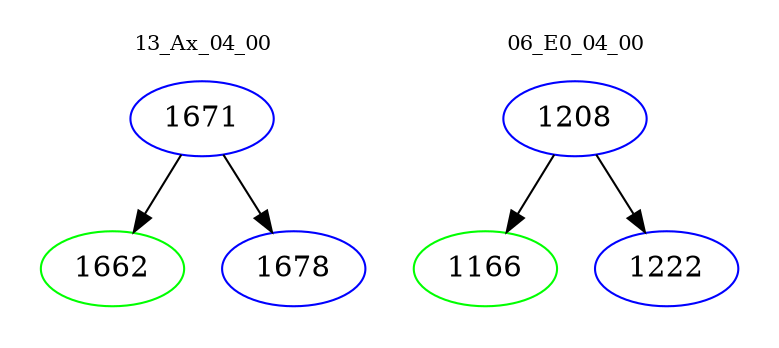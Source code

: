 digraph{
subgraph cluster_0 {
color = white
label = "13_Ax_04_00";
fontsize=10;
T0_1671 [label="1671", color="blue"]
T0_1671 -> T0_1662 [color="black"]
T0_1662 [label="1662", color="green"]
T0_1671 -> T0_1678 [color="black"]
T0_1678 [label="1678", color="blue"]
}
subgraph cluster_1 {
color = white
label = "06_E0_04_00";
fontsize=10;
T1_1208 [label="1208", color="blue"]
T1_1208 -> T1_1166 [color="black"]
T1_1166 [label="1166", color="green"]
T1_1208 -> T1_1222 [color="black"]
T1_1222 [label="1222", color="blue"]
}
}
